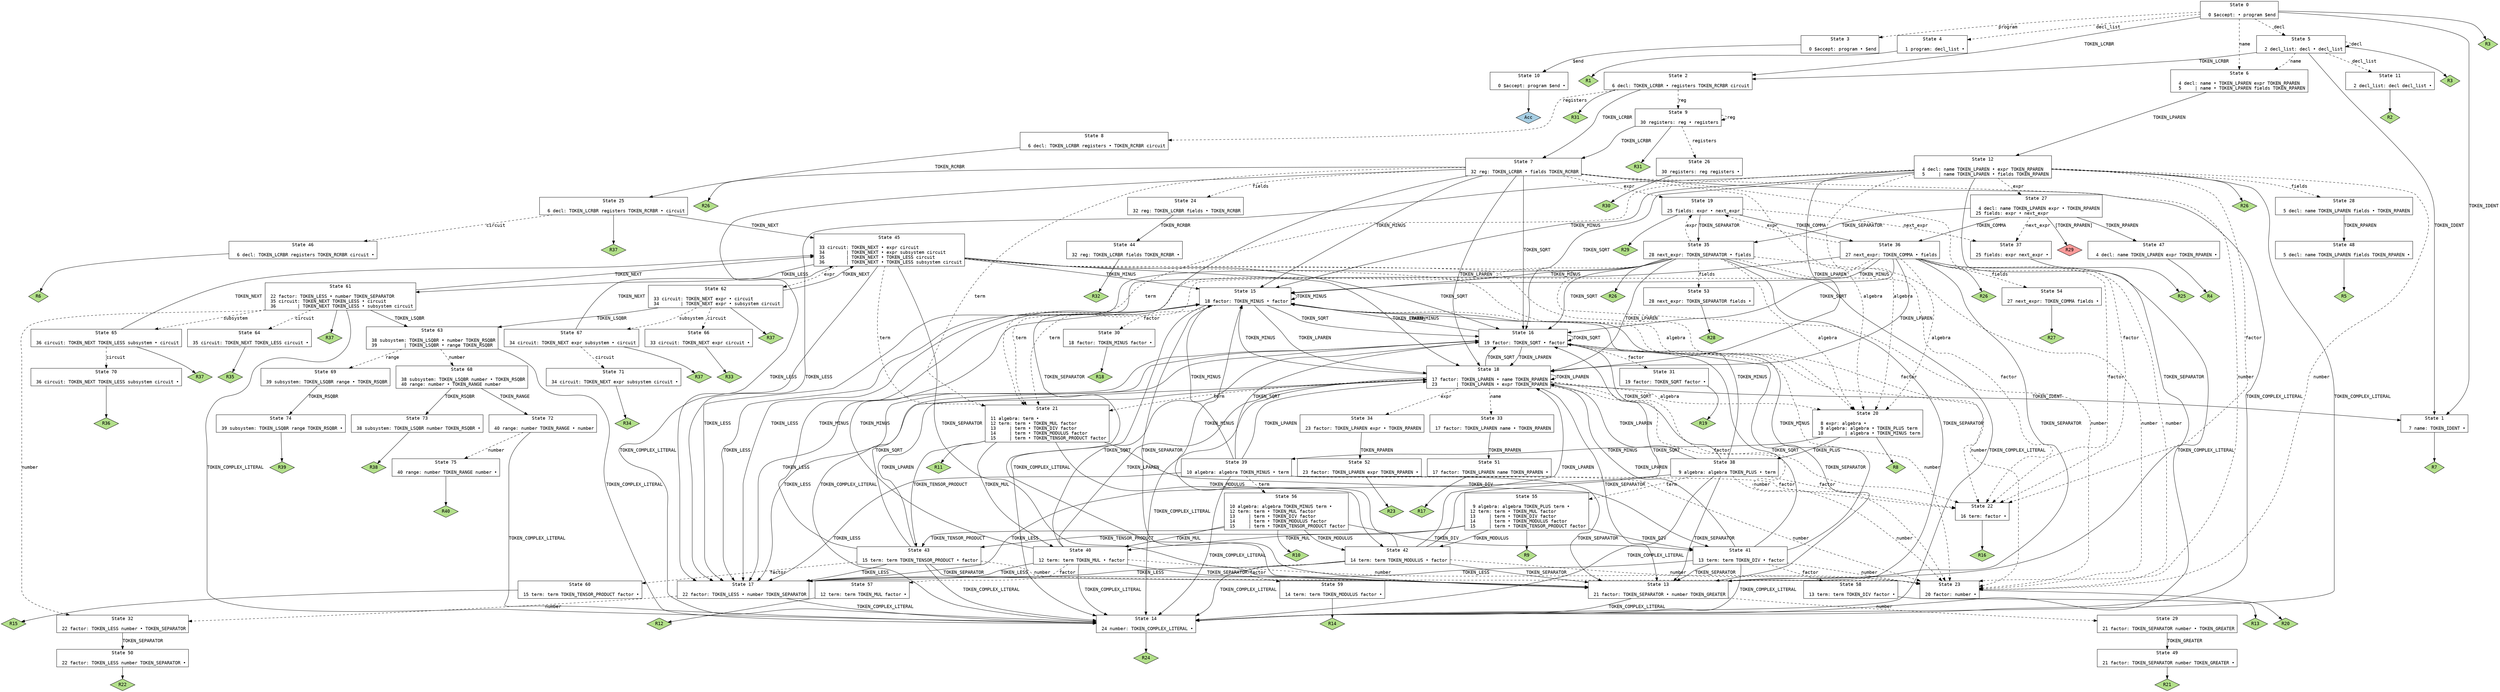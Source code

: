 // Generated by GNU Bison 3.8.2.
// Report bugs to <bug-bison@gnu.org>.
// Home page: <https://www.gnu.org/software/bison/>.

digraph "q_assembly/parser/parser.y"
{
  node [fontname = courier, shape = box, colorscheme = paired6]
  edge [fontname = courier]

  0 [label="State 0\n\l  0 $accept: • program $end\l"]
  0 -> 1 [style=solid label="TOKEN_IDENT"]
  0 -> 2 [style=solid label="TOKEN_LCRBR"]
  0 -> 3 [style=dashed label="program"]
  0 -> 4 [style=dashed label="decl_list"]
  0 -> 5 [style=dashed label="decl"]
  0 -> 6 [style=dashed label="name"]
  0 -> "0R3" [style=solid]
 "0R3" [label="R3", fillcolor=3, shape=diamond, style=filled]
  1 [label="State 1\n\l  7 name: TOKEN_IDENT •\l"]
  1 -> "1R7" [style=solid]
 "1R7" [label="R7", fillcolor=3, shape=diamond, style=filled]
  2 [label="State 2\n\l  6 decl: TOKEN_LCRBR • registers TOKEN_RCRBR circuit\l"]
  2 -> 7 [style=solid label="TOKEN_LCRBR"]
  2 -> 8 [style=dashed label="registers"]
  2 -> 9 [style=dashed label="reg"]
  2 -> "2R31" [style=solid]
 "2R31" [label="R31", fillcolor=3, shape=diamond, style=filled]
  3 [label="State 3\n\l  0 $accept: program • $end\l"]
  3 -> 10 [style=solid label="$end"]
  4 [label="State 4\n\l  1 program: decl_list •\l"]
  4 -> "4R1" [style=solid]
 "4R1" [label="R1", fillcolor=3, shape=diamond, style=filled]
  5 [label="State 5\n\l  2 decl_list: decl • decl_list\l"]
  5 -> 1 [style=solid label="TOKEN_IDENT"]
  5 -> 2 [style=solid label="TOKEN_LCRBR"]
  5 -> 11 [style=dashed label="decl_list"]
  5 -> 5 [style=dashed label="decl"]
  5 -> 6 [style=dashed label="name"]
  5 -> "5R3" [style=solid]
 "5R3" [label="R3", fillcolor=3, shape=diamond, style=filled]
  6 [label="State 6\n\l  4 decl: name • TOKEN_LPAREN expr TOKEN_RPAREN\l  5     | name • TOKEN_LPAREN fields TOKEN_RPAREN\l"]
  6 -> 12 [style=solid label="TOKEN_LPAREN"]
  7 [label="State 7\n\l 32 reg: TOKEN_LCRBR • fields TOKEN_RCRBR\l"]
  7 -> 13 [style=solid label="TOKEN_SEPARATOR"]
  7 -> 14 [style=solid label="TOKEN_COMPLEX_LITERAL"]
  7 -> 15 [style=solid label="TOKEN_MINUS"]
  7 -> 16 [style=solid label="TOKEN_SQRT"]
  7 -> 17 [style=solid label="TOKEN_LESS"]
  7 -> 18 [style=solid label="TOKEN_LPAREN"]
  7 -> 19 [style=dashed label="expr"]
  7 -> 20 [style=dashed label="algebra"]
  7 -> 21 [style=dashed label="term"]
  7 -> 22 [style=dashed label="factor"]
  7 -> 23 [style=dashed label="number"]
  7 -> 24 [style=dashed label="fields"]
  7 -> "7R26" [style=solid]
 "7R26" [label="R26", fillcolor=3, shape=diamond, style=filled]
  8 [label="State 8\n\l  6 decl: TOKEN_LCRBR registers • TOKEN_RCRBR circuit\l"]
  8 -> 25 [style=solid label="TOKEN_RCRBR"]
  9 [label="State 9\n\l 30 registers: reg • registers\l"]
  9 -> 7 [style=solid label="TOKEN_LCRBR"]
  9 -> 26 [style=dashed label="registers"]
  9 -> 9 [style=dashed label="reg"]
  9 -> "9R31" [style=solid]
 "9R31" [label="R31", fillcolor=3, shape=diamond, style=filled]
  10 [label="State 10\n\l  0 $accept: program $end •\l"]
  10 -> "10R0" [style=solid]
 "10R0" [label="Acc", fillcolor=1, shape=diamond, style=filled]
  11 [label="State 11\n\l  2 decl_list: decl decl_list •\l"]
  11 -> "11R2" [style=solid]
 "11R2" [label="R2", fillcolor=3, shape=diamond, style=filled]
  12 [label="State 12\n\l  4 decl: name TOKEN_LPAREN • expr TOKEN_RPAREN\l  5     | name TOKEN_LPAREN • fields TOKEN_RPAREN\l"]
  12 -> 13 [style=solid label="TOKEN_SEPARATOR"]
  12 -> 14 [style=solid label="TOKEN_COMPLEX_LITERAL"]
  12 -> 15 [style=solid label="TOKEN_MINUS"]
  12 -> 16 [style=solid label="TOKEN_SQRT"]
  12 -> 17 [style=solid label="TOKEN_LESS"]
  12 -> 18 [style=solid label="TOKEN_LPAREN"]
  12 -> 27 [style=dashed label="expr"]
  12 -> 20 [style=dashed label="algebra"]
  12 -> 21 [style=dashed label="term"]
  12 -> 22 [style=dashed label="factor"]
  12 -> 23 [style=dashed label="number"]
  12 -> 28 [style=dashed label="fields"]
  12 -> "12R26" [style=solid]
 "12R26" [label="R26", fillcolor=3, shape=diamond, style=filled]
  13 [label="State 13\n\l 21 factor: TOKEN_SEPARATOR • number TOKEN_GREATER\l"]
  13 -> 14 [style=solid label="TOKEN_COMPLEX_LITERAL"]
  13 -> 29 [style=dashed label="number"]
  14 [label="State 14\n\l 24 number: TOKEN_COMPLEX_LITERAL •\l"]
  14 -> "14R24" [style=solid]
 "14R24" [label="R24", fillcolor=3, shape=diamond, style=filled]
  15 [label="State 15\n\l 18 factor: TOKEN_MINUS • factor\l"]
  15 -> 13 [style=solid label="TOKEN_SEPARATOR"]
  15 -> 14 [style=solid label="TOKEN_COMPLEX_LITERAL"]
  15 -> 15 [style=solid label="TOKEN_MINUS"]
  15 -> 16 [style=solid label="TOKEN_SQRT"]
  15 -> 17 [style=solid label="TOKEN_LESS"]
  15 -> 18 [style=solid label="TOKEN_LPAREN"]
  15 -> 30 [style=dashed label="factor"]
  15 -> 23 [style=dashed label="number"]
  16 [label="State 16\n\l 19 factor: TOKEN_SQRT • factor\l"]
  16 -> 13 [style=solid label="TOKEN_SEPARATOR"]
  16 -> 14 [style=solid label="TOKEN_COMPLEX_LITERAL"]
  16 -> 15 [style=solid label="TOKEN_MINUS"]
  16 -> 16 [style=solid label="TOKEN_SQRT"]
  16 -> 17 [style=solid label="TOKEN_LESS"]
  16 -> 18 [style=solid label="TOKEN_LPAREN"]
  16 -> 31 [style=dashed label="factor"]
  16 -> 23 [style=dashed label="number"]
  17 [label="State 17\n\l 22 factor: TOKEN_LESS • number TOKEN_SEPARATOR\l"]
  17 -> 14 [style=solid label="TOKEN_COMPLEX_LITERAL"]
  17 -> 32 [style=dashed label="number"]
  18 [label="State 18\n\l 17 factor: TOKEN_LPAREN • name TOKEN_RPAREN\l 23       | TOKEN_LPAREN • expr TOKEN_RPAREN\l"]
  18 -> 13 [style=solid label="TOKEN_SEPARATOR"]
  18 -> 14 [style=solid label="TOKEN_COMPLEX_LITERAL"]
  18 -> 1 [style=solid label="TOKEN_IDENT"]
  18 -> 15 [style=solid label="TOKEN_MINUS"]
  18 -> 16 [style=solid label="TOKEN_SQRT"]
  18 -> 17 [style=solid label="TOKEN_LESS"]
  18 -> 18 [style=solid label="TOKEN_LPAREN"]
  18 -> 33 [style=dashed label="name"]
  18 -> 34 [style=dashed label="expr"]
  18 -> 20 [style=dashed label="algebra"]
  18 -> 21 [style=dashed label="term"]
  18 -> 22 [style=dashed label="factor"]
  18 -> 23 [style=dashed label="number"]
  19 [label="State 19\n\l 25 fields: expr • next_expr\l"]
  19 -> 35 [style=solid label="TOKEN_SEPARATOR"]
  19 -> 36 [style=solid label="TOKEN_COMMA"]
  19 -> 37 [style=dashed label="next_expr"]
  19 -> "19R29" [style=solid]
 "19R29" [label="R29", fillcolor=3, shape=diamond, style=filled]
  20 [label="State 20\n\l  8 expr: algebra •\l  9 algebra: algebra • TOKEN_PLUS term\l 10        | algebra • TOKEN_MINUS term\l"]
  20 -> 38 [style=solid label="TOKEN_PLUS"]
  20 -> 39 [style=solid label="TOKEN_MINUS"]
  20 -> "20R8" [style=solid]
 "20R8" [label="R8", fillcolor=3, shape=diamond, style=filled]
  21 [label="State 21\n\l 11 algebra: term •\l 12 term: term • TOKEN_MUL factor\l 13     | term • TOKEN_DIV factor\l 14     | term • TOKEN_MODULUS factor\l 15     | term • TOKEN_TENSOR_PRODUCT factor\l"]
  21 -> 40 [style=solid label="TOKEN_MUL"]
  21 -> 41 [style=solid label="TOKEN_DIV"]
  21 -> 42 [style=solid label="TOKEN_MODULUS"]
  21 -> 43 [style=solid label="TOKEN_TENSOR_PRODUCT"]
  21 -> "21R11" [style=solid]
 "21R11" [label="R11", fillcolor=3, shape=diamond, style=filled]
  22 [label="State 22\n\l 16 term: factor •\l"]
  22 -> "22R16" [style=solid]
 "22R16" [label="R16", fillcolor=3, shape=diamond, style=filled]
  23 [label="State 23\n\l 20 factor: number •\l"]
  23 -> "23R20" [style=solid]
 "23R20" [label="R20", fillcolor=3, shape=diamond, style=filled]
  24 [label="State 24\n\l 32 reg: TOKEN_LCRBR fields • TOKEN_RCRBR\l"]
  24 -> 44 [style=solid label="TOKEN_RCRBR"]
  25 [label="State 25\n\l  6 decl: TOKEN_LCRBR registers TOKEN_RCRBR • circuit\l"]
  25 -> 45 [style=solid label="TOKEN_NEXT"]
  25 -> 46 [style=dashed label="circuit"]
  25 -> "25R37" [style=solid]
 "25R37" [label="R37", fillcolor=3, shape=diamond, style=filled]
  26 [label="State 26\n\l 30 registers: reg registers •\l"]
  26 -> "26R30" [style=solid]
 "26R30" [label="R30", fillcolor=3, shape=diamond, style=filled]
  27 [label="State 27\n\l  4 decl: name TOKEN_LPAREN expr • TOKEN_RPAREN\l 25 fields: expr • next_expr\l"]
  27 -> 35 [style=solid label="TOKEN_SEPARATOR"]
  27 -> 47 [style=solid label="TOKEN_RPAREN"]
  27 -> 36 [style=solid label="TOKEN_COMMA"]
  27 -> 37 [style=dashed label="next_expr"]
  27 -> "27R29d" [label="[TOKEN_RPAREN]", style=solid]
 "27R29d" [label="R29", fillcolor=5, shape=diamond, style=filled]
  28 [label="State 28\n\l  5 decl: name TOKEN_LPAREN fields • TOKEN_RPAREN\l"]
  28 -> 48 [style=solid label="TOKEN_RPAREN"]
  29 [label="State 29\n\l 21 factor: TOKEN_SEPARATOR number • TOKEN_GREATER\l"]
  29 -> 49 [style=solid label="TOKEN_GREATER"]
  30 [label="State 30\n\l 18 factor: TOKEN_MINUS factor •\l"]
  30 -> "30R18" [style=solid]
 "30R18" [label="R18", fillcolor=3, shape=diamond, style=filled]
  31 [label="State 31\n\l 19 factor: TOKEN_SQRT factor •\l"]
  31 -> "31R19" [style=solid]
 "31R19" [label="R19", fillcolor=3, shape=diamond, style=filled]
  32 [label="State 32\n\l 22 factor: TOKEN_LESS number • TOKEN_SEPARATOR\l"]
  32 -> 50 [style=solid label="TOKEN_SEPARATOR"]
  33 [label="State 33\n\l 17 factor: TOKEN_LPAREN name • TOKEN_RPAREN\l"]
  33 -> 51 [style=solid label="TOKEN_RPAREN"]
  34 [label="State 34\n\l 23 factor: TOKEN_LPAREN expr • TOKEN_RPAREN\l"]
  34 -> 52 [style=solid label="TOKEN_RPAREN"]
  35 [label="State 35\n\l 28 next_expr: TOKEN_SEPARATOR • fields\l"]
  35 -> 13 [style=solid label="TOKEN_SEPARATOR"]
  35 -> 14 [style=solid label="TOKEN_COMPLEX_LITERAL"]
  35 -> 15 [style=solid label="TOKEN_MINUS"]
  35 -> 16 [style=solid label="TOKEN_SQRT"]
  35 -> 17 [style=solid label="TOKEN_LESS"]
  35 -> 18 [style=solid label="TOKEN_LPAREN"]
  35 -> 19 [style=dashed label="expr"]
  35 -> 20 [style=dashed label="algebra"]
  35 -> 21 [style=dashed label="term"]
  35 -> 22 [style=dashed label="factor"]
  35 -> 23 [style=dashed label="number"]
  35 -> 53 [style=dashed label="fields"]
  35 -> "35R26" [style=solid]
 "35R26" [label="R26", fillcolor=3, shape=diamond, style=filled]
  36 [label="State 36\n\l 27 next_expr: TOKEN_COMMA • fields\l"]
  36 -> 13 [style=solid label="TOKEN_SEPARATOR"]
  36 -> 14 [style=solid label="TOKEN_COMPLEX_LITERAL"]
  36 -> 15 [style=solid label="TOKEN_MINUS"]
  36 -> 16 [style=solid label="TOKEN_SQRT"]
  36 -> 17 [style=solid label="TOKEN_LESS"]
  36 -> 18 [style=solid label="TOKEN_LPAREN"]
  36 -> 19 [style=dashed label="expr"]
  36 -> 20 [style=dashed label="algebra"]
  36 -> 21 [style=dashed label="term"]
  36 -> 22 [style=dashed label="factor"]
  36 -> 23 [style=dashed label="number"]
  36 -> 54 [style=dashed label="fields"]
  36 -> "36R26" [style=solid]
 "36R26" [label="R26", fillcolor=3, shape=diamond, style=filled]
  37 [label="State 37\n\l 25 fields: expr next_expr •\l"]
  37 -> "37R25" [style=solid]
 "37R25" [label="R25", fillcolor=3, shape=diamond, style=filled]
  38 [label="State 38\n\l  9 algebra: algebra TOKEN_PLUS • term\l"]
  38 -> 13 [style=solid label="TOKEN_SEPARATOR"]
  38 -> 14 [style=solid label="TOKEN_COMPLEX_LITERAL"]
  38 -> 15 [style=solid label="TOKEN_MINUS"]
  38 -> 16 [style=solid label="TOKEN_SQRT"]
  38 -> 17 [style=solid label="TOKEN_LESS"]
  38 -> 18 [style=solid label="TOKEN_LPAREN"]
  38 -> 55 [style=dashed label="term"]
  38 -> 22 [style=dashed label="factor"]
  38 -> 23 [style=dashed label="number"]
  39 [label="State 39\n\l 10 algebra: algebra TOKEN_MINUS • term\l"]
  39 -> 13 [style=solid label="TOKEN_SEPARATOR"]
  39 -> 14 [style=solid label="TOKEN_COMPLEX_LITERAL"]
  39 -> 15 [style=solid label="TOKEN_MINUS"]
  39 -> 16 [style=solid label="TOKEN_SQRT"]
  39 -> 17 [style=solid label="TOKEN_LESS"]
  39 -> 18 [style=solid label="TOKEN_LPAREN"]
  39 -> 56 [style=dashed label="term"]
  39 -> 22 [style=dashed label="factor"]
  39 -> 23 [style=dashed label="number"]
  40 [label="State 40\n\l 12 term: term TOKEN_MUL • factor\l"]
  40 -> 13 [style=solid label="TOKEN_SEPARATOR"]
  40 -> 14 [style=solid label="TOKEN_COMPLEX_LITERAL"]
  40 -> 15 [style=solid label="TOKEN_MINUS"]
  40 -> 16 [style=solid label="TOKEN_SQRT"]
  40 -> 17 [style=solid label="TOKEN_LESS"]
  40 -> 18 [style=solid label="TOKEN_LPAREN"]
  40 -> 57 [style=dashed label="factor"]
  40 -> 23 [style=dashed label="number"]
  41 [label="State 41\n\l 13 term: term TOKEN_DIV • factor\l"]
  41 -> 13 [style=solid label="TOKEN_SEPARATOR"]
  41 -> 14 [style=solid label="TOKEN_COMPLEX_LITERAL"]
  41 -> 15 [style=solid label="TOKEN_MINUS"]
  41 -> 16 [style=solid label="TOKEN_SQRT"]
  41 -> 17 [style=solid label="TOKEN_LESS"]
  41 -> 18 [style=solid label="TOKEN_LPAREN"]
  41 -> 58 [style=dashed label="factor"]
  41 -> 23 [style=dashed label="number"]
  42 [label="State 42\n\l 14 term: term TOKEN_MODULUS • factor\l"]
  42 -> 13 [style=solid label="TOKEN_SEPARATOR"]
  42 -> 14 [style=solid label="TOKEN_COMPLEX_LITERAL"]
  42 -> 15 [style=solid label="TOKEN_MINUS"]
  42 -> 16 [style=solid label="TOKEN_SQRT"]
  42 -> 17 [style=solid label="TOKEN_LESS"]
  42 -> 18 [style=solid label="TOKEN_LPAREN"]
  42 -> 59 [style=dashed label="factor"]
  42 -> 23 [style=dashed label="number"]
  43 [label="State 43\n\l 15 term: term TOKEN_TENSOR_PRODUCT • factor\l"]
  43 -> 13 [style=solid label="TOKEN_SEPARATOR"]
  43 -> 14 [style=solid label="TOKEN_COMPLEX_LITERAL"]
  43 -> 15 [style=solid label="TOKEN_MINUS"]
  43 -> 16 [style=solid label="TOKEN_SQRT"]
  43 -> 17 [style=solid label="TOKEN_LESS"]
  43 -> 18 [style=solid label="TOKEN_LPAREN"]
  43 -> 60 [style=dashed label="factor"]
  43 -> 23 [style=dashed label="number"]
  44 [label="State 44\n\l 32 reg: TOKEN_LCRBR fields TOKEN_RCRBR •\l"]
  44 -> "44R32" [style=solid]
 "44R32" [label="R32", fillcolor=3, shape=diamond, style=filled]
  45 [label="State 45\n\l 33 circuit: TOKEN_NEXT • expr circuit\l 34        | TOKEN_NEXT • expr subsystem circuit\l 35        | TOKEN_NEXT • TOKEN_LESS circuit\l 36        | TOKEN_NEXT • TOKEN_LESS subsystem circuit\l"]
  45 -> 13 [style=solid label="TOKEN_SEPARATOR"]
  45 -> 14 [style=solid label="TOKEN_COMPLEX_LITERAL"]
  45 -> 15 [style=solid label="TOKEN_MINUS"]
  45 -> 16 [style=solid label="TOKEN_SQRT"]
  45 -> 61 [style=solid label="TOKEN_LESS"]
  45 -> 18 [style=solid label="TOKEN_LPAREN"]
  45 -> 62 [style=dashed label="expr"]
  45 -> 20 [style=dashed label="algebra"]
  45 -> 21 [style=dashed label="term"]
  45 -> 22 [style=dashed label="factor"]
  45 -> 23 [style=dashed label="number"]
  46 [label="State 46\n\l  6 decl: TOKEN_LCRBR registers TOKEN_RCRBR circuit •\l"]
  46 -> "46R6" [style=solid]
 "46R6" [label="R6", fillcolor=3, shape=diamond, style=filled]
  47 [label="State 47\n\l  4 decl: name TOKEN_LPAREN expr TOKEN_RPAREN •\l"]
  47 -> "47R4" [style=solid]
 "47R4" [label="R4", fillcolor=3, shape=diamond, style=filled]
  48 [label="State 48\n\l  5 decl: name TOKEN_LPAREN fields TOKEN_RPAREN •\l"]
  48 -> "48R5" [style=solid]
 "48R5" [label="R5", fillcolor=3, shape=diamond, style=filled]
  49 [label="State 49\n\l 21 factor: TOKEN_SEPARATOR number TOKEN_GREATER •\l"]
  49 -> "49R21" [style=solid]
 "49R21" [label="R21", fillcolor=3, shape=diamond, style=filled]
  50 [label="State 50\n\l 22 factor: TOKEN_LESS number TOKEN_SEPARATOR •\l"]
  50 -> "50R22" [style=solid]
 "50R22" [label="R22", fillcolor=3, shape=diamond, style=filled]
  51 [label="State 51\n\l 17 factor: TOKEN_LPAREN name TOKEN_RPAREN •\l"]
  51 -> "51R17" [style=solid]
 "51R17" [label="R17", fillcolor=3, shape=diamond, style=filled]
  52 [label="State 52\n\l 23 factor: TOKEN_LPAREN expr TOKEN_RPAREN •\l"]
  52 -> "52R23" [style=solid]
 "52R23" [label="R23", fillcolor=3, shape=diamond, style=filled]
  53 [label="State 53\n\l 28 next_expr: TOKEN_SEPARATOR fields •\l"]
  53 -> "53R28" [style=solid]
 "53R28" [label="R28", fillcolor=3, shape=diamond, style=filled]
  54 [label="State 54\n\l 27 next_expr: TOKEN_COMMA fields •\l"]
  54 -> "54R27" [style=solid]
 "54R27" [label="R27", fillcolor=3, shape=diamond, style=filled]
  55 [label="State 55\n\l  9 algebra: algebra TOKEN_PLUS term •\l 12 term: term • TOKEN_MUL factor\l 13     | term • TOKEN_DIV factor\l 14     | term • TOKEN_MODULUS factor\l 15     | term • TOKEN_TENSOR_PRODUCT factor\l"]
  55 -> 40 [style=solid label="TOKEN_MUL"]
  55 -> 41 [style=solid label="TOKEN_DIV"]
  55 -> 42 [style=solid label="TOKEN_MODULUS"]
  55 -> 43 [style=solid label="TOKEN_TENSOR_PRODUCT"]
  55 -> "55R9" [style=solid]
 "55R9" [label="R9", fillcolor=3, shape=diamond, style=filled]
  56 [label="State 56\n\l 10 algebra: algebra TOKEN_MINUS term •\l 12 term: term • TOKEN_MUL factor\l 13     | term • TOKEN_DIV factor\l 14     | term • TOKEN_MODULUS factor\l 15     | term • TOKEN_TENSOR_PRODUCT factor\l"]
  56 -> 40 [style=solid label="TOKEN_MUL"]
  56 -> 41 [style=solid label="TOKEN_DIV"]
  56 -> 42 [style=solid label="TOKEN_MODULUS"]
  56 -> 43 [style=solid label="TOKEN_TENSOR_PRODUCT"]
  56 -> "56R10" [style=solid]
 "56R10" [label="R10", fillcolor=3, shape=diamond, style=filled]
  57 [label="State 57\n\l 12 term: term TOKEN_MUL factor •\l"]
  57 -> "57R12" [style=solid]
 "57R12" [label="R12", fillcolor=3, shape=diamond, style=filled]
  58 [label="State 58\n\l 13 term: term TOKEN_DIV factor •\l"]
  58 -> "58R13" [style=solid]
 "58R13" [label="R13", fillcolor=3, shape=diamond, style=filled]
  59 [label="State 59\n\l 14 term: term TOKEN_MODULUS factor •\l"]
  59 -> "59R14" [style=solid]
 "59R14" [label="R14", fillcolor=3, shape=diamond, style=filled]
  60 [label="State 60\n\l 15 term: term TOKEN_TENSOR_PRODUCT factor •\l"]
  60 -> "60R15" [style=solid]
 "60R15" [label="R15", fillcolor=3, shape=diamond, style=filled]
  61 [label="State 61\n\l 22 factor: TOKEN_LESS • number TOKEN_SEPARATOR\l 35 circuit: TOKEN_NEXT TOKEN_LESS • circuit\l 36        | TOKEN_NEXT TOKEN_LESS • subsystem circuit\l"]
  61 -> 45 [style=solid label="TOKEN_NEXT"]
  61 -> 14 [style=solid label="TOKEN_COMPLEX_LITERAL"]
  61 -> 63 [style=solid label="TOKEN_LSQBR"]
  61 -> 32 [style=dashed label="number"]
  61 -> 64 [style=dashed label="circuit"]
  61 -> 65 [style=dashed label="subsystem"]
  61 -> "61R37" [style=solid]
 "61R37" [label="R37", fillcolor=3, shape=diamond, style=filled]
  62 [label="State 62\n\l 33 circuit: TOKEN_NEXT expr • circuit\l 34        | TOKEN_NEXT expr • subsystem circuit\l"]
  62 -> 45 [style=solid label="TOKEN_NEXT"]
  62 -> 63 [style=solid label="TOKEN_LSQBR"]
  62 -> 66 [style=dashed label="circuit"]
  62 -> 67 [style=dashed label="subsystem"]
  62 -> "62R37" [style=solid]
 "62R37" [label="R37", fillcolor=3, shape=diamond, style=filled]
  63 [label="State 63\n\l 38 subsystem: TOKEN_LSQBR • number TOKEN_RSQBR\l 39          | TOKEN_LSQBR • range TOKEN_RSQBR\l"]
  63 -> 14 [style=solid label="TOKEN_COMPLEX_LITERAL"]
  63 -> 68 [style=dashed label="number"]
  63 -> 69 [style=dashed label="range"]
  64 [label="State 64\n\l 35 circuit: TOKEN_NEXT TOKEN_LESS circuit •\l"]
  64 -> "64R35" [style=solid]
 "64R35" [label="R35", fillcolor=3, shape=diamond, style=filled]
  65 [label="State 65\n\l 36 circuit: TOKEN_NEXT TOKEN_LESS subsystem • circuit\l"]
  65 -> 45 [style=solid label="TOKEN_NEXT"]
  65 -> 70 [style=dashed label="circuit"]
  65 -> "65R37" [style=solid]
 "65R37" [label="R37", fillcolor=3, shape=diamond, style=filled]
  66 [label="State 66\n\l 33 circuit: TOKEN_NEXT expr circuit •\l"]
  66 -> "66R33" [style=solid]
 "66R33" [label="R33", fillcolor=3, shape=diamond, style=filled]
  67 [label="State 67\n\l 34 circuit: TOKEN_NEXT expr subsystem • circuit\l"]
  67 -> 45 [style=solid label="TOKEN_NEXT"]
  67 -> 71 [style=dashed label="circuit"]
  67 -> "67R37" [style=solid]
 "67R37" [label="R37", fillcolor=3, shape=diamond, style=filled]
  68 [label="State 68\n\l 38 subsystem: TOKEN_LSQBR number • TOKEN_RSQBR\l 40 range: number • TOKEN_RANGE number\l"]
  68 -> 72 [style=solid label="TOKEN_RANGE"]
  68 -> 73 [style=solid label="TOKEN_RSQBR"]
  69 [label="State 69\n\l 39 subsystem: TOKEN_LSQBR range • TOKEN_RSQBR\l"]
  69 -> 74 [style=solid label="TOKEN_RSQBR"]
  70 [label="State 70\n\l 36 circuit: TOKEN_NEXT TOKEN_LESS subsystem circuit •\l"]
  70 -> "70R36" [style=solid]
 "70R36" [label="R36", fillcolor=3, shape=diamond, style=filled]
  71 [label="State 71\n\l 34 circuit: TOKEN_NEXT expr subsystem circuit •\l"]
  71 -> "71R34" [style=solid]
 "71R34" [label="R34", fillcolor=3, shape=diamond, style=filled]
  72 [label="State 72\n\l 40 range: number TOKEN_RANGE • number\l"]
  72 -> 14 [style=solid label="TOKEN_COMPLEX_LITERAL"]
  72 -> 75 [style=dashed label="number"]
  73 [label="State 73\n\l 38 subsystem: TOKEN_LSQBR number TOKEN_RSQBR •\l"]
  73 -> "73R38" [style=solid]
 "73R38" [label="R38", fillcolor=3, shape=diamond, style=filled]
  74 [label="State 74\n\l 39 subsystem: TOKEN_LSQBR range TOKEN_RSQBR •\l"]
  74 -> "74R39" [style=solid]
 "74R39" [label="R39", fillcolor=3, shape=diamond, style=filled]
  75 [label="State 75\n\l 40 range: number TOKEN_RANGE number •\l"]
  75 -> "75R40" [style=solid]
 "75R40" [label="R40", fillcolor=3, shape=diamond, style=filled]
}
